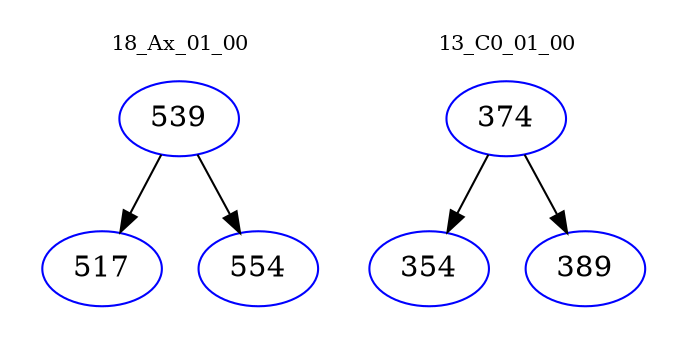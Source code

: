 digraph{
subgraph cluster_0 {
color = white
label = "18_Ax_01_00";
fontsize=10;
T0_539 [label="539", color="blue"]
T0_539 -> T0_517 [color="black"]
T0_517 [label="517", color="blue"]
T0_539 -> T0_554 [color="black"]
T0_554 [label="554", color="blue"]
}
subgraph cluster_1 {
color = white
label = "13_C0_01_00";
fontsize=10;
T1_374 [label="374", color="blue"]
T1_374 -> T1_354 [color="black"]
T1_354 [label="354", color="blue"]
T1_374 -> T1_389 [color="black"]
T1_389 [label="389", color="blue"]
}
}
